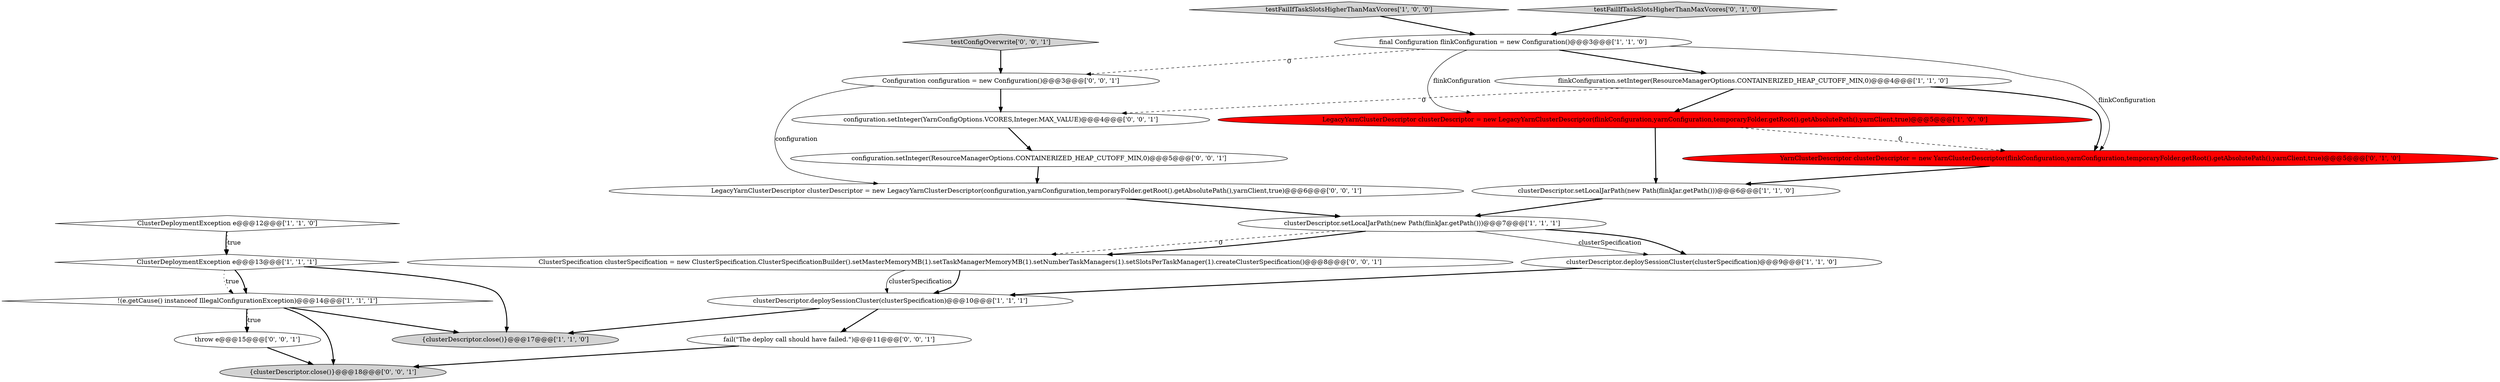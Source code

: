 digraph {
4 [style = filled, label = "!(e.getCause() instanceof IllegalConfigurationException)@@@14@@@['1', '1', '1']", fillcolor = white, shape = diamond image = "AAA0AAABBB1BBB"];
16 [style = filled, label = "configuration.setInteger(YarnConfigOptions.VCORES,Integer.MAX_VALUE)@@@4@@@['0', '0', '1']", fillcolor = white, shape = ellipse image = "AAA0AAABBB3BBB"];
20 [style = filled, label = "fail(\"The deploy call should have failed.\")@@@11@@@['0', '0', '1']", fillcolor = white, shape = ellipse image = "AAA0AAABBB3BBB"];
2 [style = filled, label = "flinkConfiguration.setInteger(ResourceManagerOptions.CONTAINERIZED_HEAP_CUTOFF_MIN,0)@@@4@@@['1', '1', '0']", fillcolor = white, shape = ellipse image = "AAA0AAABBB1BBB"];
12 [style = filled, label = "YarnClusterDescriptor clusterDescriptor = new YarnClusterDescriptor(flinkConfiguration,yarnConfiguration,temporaryFolder.getRoot().getAbsolutePath(),yarnClient,true)@@@5@@@['0', '1', '0']", fillcolor = red, shape = ellipse image = "AAA1AAABBB2BBB"];
17 [style = filled, label = "testConfigOverwrite['0', '0', '1']", fillcolor = lightgray, shape = diamond image = "AAA0AAABBB3BBB"];
15 [style = filled, label = "{clusterDescriptor.close()}@@@18@@@['0', '0', '1']", fillcolor = lightgray, shape = ellipse image = "AAA0AAABBB3BBB"];
21 [style = filled, label = "LegacyYarnClusterDescriptor clusterDescriptor = new LegacyYarnClusterDescriptor(configuration,yarnConfiguration,temporaryFolder.getRoot().getAbsolutePath(),yarnClient,true)@@@6@@@['0', '0', '1']", fillcolor = white, shape = ellipse image = "AAA0AAABBB3BBB"];
0 [style = filled, label = "LegacyYarnClusterDescriptor clusterDescriptor = new LegacyYarnClusterDescriptor(flinkConfiguration,yarnConfiguration,temporaryFolder.getRoot().getAbsolutePath(),yarnClient,true)@@@5@@@['1', '0', '0']", fillcolor = red, shape = ellipse image = "AAA1AAABBB1BBB"];
19 [style = filled, label = "configuration.setInteger(ResourceManagerOptions.CONTAINERIZED_HEAP_CUTOFF_MIN,0)@@@5@@@['0', '0', '1']", fillcolor = white, shape = ellipse image = "AAA0AAABBB3BBB"];
10 [style = filled, label = "clusterDescriptor.setLocalJarPath(new Path(flinkJar.getPath()))@@@6@@@['1', '1', '0']", fillcolor = white, shape = ellipse image = "AAA0AAABBB1BBB"];
7 [style = filled, label = "ClusterDeploymentException e@@@13@@@['1', '1', '1']", fillcolor = white, shape = diamond image = "AAA0AAABBB1BBB"];
9 [style = filled, label = "final Configuration flinkConfiguration = new Configuration()@@@3@@@['1', '1', '0']", fillcolor = white, shape = ellipse image = "AAA0AAABBB1BBB"];
6 [style = filled, label = "clusterDescriptor.deploySessionCluster(clusterSpecification)@@@9@@@['1', '1', '0']", fillcolor = white, shape = ellipse image = "AAA0AAABBB1BBB"];
3 [style = filled, label = "clusterDescriptor.setLocalJarPath(new Path(flinkJar.getPath()))@@@7@@@['1', '1', '1']", fillcolor = white, shape = ellipse image = "AAA0AAABBB1BBB"];
5 [style = filled, label = "clusterDescriptor.deploySessionCluster(clusterSpecification)@@@10@@@['1', '1', '1']", fillcolor = white, shape = ellipse image = "AAA0AAABBB1BBB"];
14 [style = filled, label = "throw e@@@15@@@['0', '0', '1']", fillcolor = white, shape = ellipse image = "AAA0AAABBB3BBB"];
11 [style = filled, label = "{clusterDescriptor.close()}@@@17@@@['1', '1', '0']", fillcolor = lightgray, shape = ellipse image = "AAA0AAABBB1BBB"];
18 [style = filled, label = "Configuration configuration = new Configuration()@@@3@@@['0', '0', '1']", fillcolor = white, shape = ellipse image = "AAA0AAABBB3BBB"];
8 [style = filled, label = "testFailIfTaskSlotsHigherThanMaxVcores['1', '0', '0']", fillcolor = lightgray, shape = diamond image = "AAA0AAABBB1BBB"];
13 [style = filled, label = "testFailIfTaskSlotsHigherThanMaxVcores['0', '1', '0']", fillcolor = lightgray, shape = diamond image = "AAA0AAABBB2BBB"];
22 [style = filled, label = "ClusterSpecification clusterSpecification = new ClusterSpecification.ClusterSpecificationBuilder().setMasterMemoryMB(1).setTaskManagerMemoryMB(1).setNumberTaskManagers(1).setSlotsPerTaskManager(1).createClusterSpecification()@@@8@@@['0', '0', '1']", fillcolor = white, shape = ellipse image = "AAA0AAABBB3BBB"];
1 [style = filled, label = "ClusterDeploymentException e@@@12@@@['1', '1', '0']", fillcolor = white, shape = diamond image = "AAA0AAABBB1BBB"];
3->6 [style = solid, label="clusterSpecification"];
4->14 [style = bold, label=""];
7->11 [style = bold, label=""];
5->20 [style = bold, label=""];
9->2 [style = bold, label=""];
9->18 [style = dashed, label="0"];
4->15 [style = bold, label=""];
18->21 [style = solid, label="configuration"];
3->6 [style = bold, label=""];
10->3 [style = bold, label=""];
3->22 [style = dashed, label="0"];
7->4 [style = bold, label=""];
0->12 [style = dashed, label="0"];
4->14 [style = dotted, label="true"];
16->19 [style = bold, label=""];
3->22 [style = bold, label=""];
1->7 [style = bold, label=""];
22->5 [style = bold, label=""];
9->0 [style = solid, label="flinkConfiguration"];
2->12 [style = bold, label=""];
1->7 [style = dotted, label="true"];
6->5 [style = bold, label=""];
0->10 [style = bold, label=""];
2->0 [style = bold, label=""];
12->10 [style = bold, label=""];
18->16 [style = bold, label=""];
9->12 [style = solid, label="flinkConfiguration"];
2->16 [style = dashed, label="0"];
7->4 [style = dotted, label="true"];
8->9 [style = bold, label=""];
14->15 [style = bold, label=""];
5->11 [style = bold, label=""];
13->9 [style = bold, label=""];
4->11 [style = bold, label=""];
20->15 [style = bold, label=""];
22->5 [style = solid, label="clusterSpecification"];
17->18 [style = bold, label=""];
21->3 [style = bold, label=""];
19->21 [style = bold, label=""];
}
